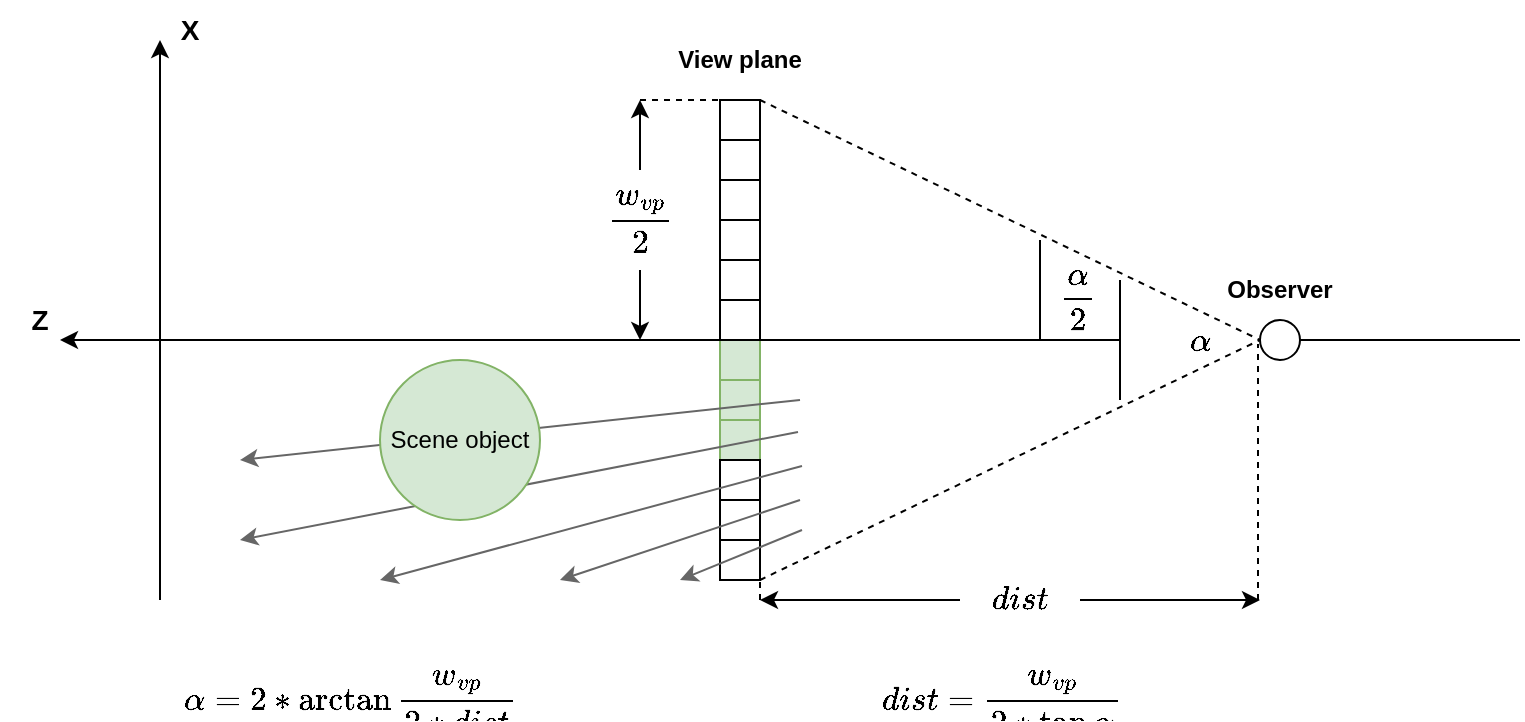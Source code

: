 <mxfile version="16.0.3" type="device"><diagram name="Page-7" id="8vQlUrGyLtH1cw4ifwOq"><mxGraphModel dx="807" dy="897" grid="1" gridSize="10" guides="1" tooltips="1" connect="1" arrows="1" fold="1" page="1" pageScale="1" pageWidth="827" pageHeight="1169" math="1" shadow="0"><root><mxCell id="pG9UYNQ44DHOaBSurp99-0"/><mxCell id="pG9UYNQ44DHOaBSurp99-1" parent="pG9UYNQ44DHOaBSurp99-0"/><mxCell id="pG9UYNQ44DHOaBSurp99-49" value="" style="endArrow=none;html=1;rounded=0;fontSize=14;" parent="pG9UYNQ44DHOaBSurp99-1" target="pG9UYNQ44DHOaBSurp99-48" edge="1"><mxGeometry width="50" height="50" relative="1" as="geometry"><mxPoint x="800" y="200" as="sourcePoint"/><mxPoint x="70" y="200" as="targetPoint"/></mxGeometry></mxCell><mxCell id="pG9UYNQ44DHOaBSurp99-3" value="" style="rounded=0;whiteSpace=wrap;html=1;" parent="pG9UYNQ44DHOaBSurp99-1" vertex="1"><mxGeometry x="400" y="80" width="20" height="20" as="geometry"/></mxCell><mxCell id="pG9UYNQ44DHOaBSurp99-4" value="" style="rounded=0;whiteSpace=wrap;html=1;" parent="pG9UYNQ44DHOaBSurp99-1" vertex="1"><mxGeometry x="400" y="100" width="20" height="20" as="geometry"/></mxCell><mxCell id="pG9UYNQ44DHOaBSurp99-5" value="" style="rounded=0;whiteSpace=wrap;html=1;" parent="pG9UYNQ44DHOaBSurp99-1" vertex="1"><mxGeometry x="400" y="120" width="20" height="20" as="geometry"/></mxCell><mxCell id="pG9UYNQ44DHOaBSurp99-6" value="" style="rounded=0;whiteSpace=wrap;html=1;" parent="pG9UYNQ44DHOaBSurp99-1" vertex="1"><mxGeometry x="400" y="140" width="20" height="20" as="geometry"/></mxCell><mxCell id="pG9UYNQ44DHOaBSurp99-7" value="" style="rounded=0;whiteSpace=wrap;html=1;" parent="pG9UYNQ44DHOaBSurp99-1" vertex="1"><mxGeometry x="400" y="160" width="20" height="20" as="geometry"/></mxCell><mxCell id="pG9UYNQ44DHOaBSurp99-8" value="" style="rounded=0;whiteSpace=wrap;html=1;" parent="pG9UYNQ44DHOaBSurp99-1" vertex="1"><mxGeometry x="400" y="180" width="20" height="20" as="geometry"/></mxCell><mxCell id="pG9UYNQ44DHOaBSurp99-9" value="" style="rounded=0;whiteSpace=wrap;html=1;fillColor=#d5e8d4;strokeColor=#82b366;" parent="pG9UYNQ44DHOaBSurp99-1" vertex="1"><mxGeometry x="400" y="200" width="20" height="20" as="geometry"/></mxCell><mxCell id="pG9UYNQ44DHOaBSurp99-10" value="" style="rounded=0;whiteSpace=wrap;html=1;fillColor=#d5e8d4;strokeColor=#82b366;" parent="pG9UYNQ44DHOaBSurp99-1" vertex="1"><mxGeometry x="400" y="220" width="20" height="20" as="geometry"/></mxCell><mxCell id="pG9UYNQ44DHOaBSurp99-11" value="" style="rounded=0;whiteSpace=wrap;html=1;fillColor=#d5e8d4;strokeColor=#82b366;" parent="pG9UYNQ44DHOaBSurp99-1" vertex="1"><mxGeometry x="400" y="240" width="20" height="20" as="geometry"/></mxCell><mxCell id="pG9UYNQ44DHOaBSurp99-12" value="" style="rounded=0;whiteSpace=wrap;html=1;" parent="pG9UYNQ44DHOaBSurp99-1" vertex="1"><mxGeometry x="400" y="260" width="20" height="20" as="geometry"/></mxCell><mxCell id="pG9UYNQ44DHOaBSurp99-13" value="" style="rounded=0;whiteSpace=wrap;html=1;" parent="pG9UYNQ44DHOaBSurp99-1" vertex="1"><mxGeometry x="400" y="280" width="20" height="20" as="geometry"/></mxCell><mxCell id="pG9UYNQ44DHOaBSurp99-14" value="" style="rounded=0;whiteSpace=wrap;html=1;" parent="pG9UYNQ44DHOaBSurp99-1" vertex="1"><mxGeometry x="400" y="300" width="20" height="20" as="geometry"/></mxCell><mxCell id="pG9UYNQ44DHOaBSurp99-15" value="" style="ellipse;whiteSpace=wrap;html=1;aspect=fixed;" parent="pG9UYNQ44DHOaBSurp99-1" vertex="1"><mxGeometry x="670" y="190" width="20" height="20" as="geometry"/></mxCell><mxCell id="pG9UYNQ44DHOaBSurp99-19" value="" style="endArrow=classic;html=1;rounded=0;startArrow=none;fillColor=#f5f5f5;strokeColor=#666666;" parent="pG9UYNQ44DHOaBSurp99-1" edge="1"><mxGeometry width="50" height="50" relative="1" as="geometry"><mxPoint x="440" y="230" as="sourcePoint"/><mxPoint x="160" y="260" as="targetPoint"/></mxGeometry></mxCell><mxCell id="pG9UYNQ44DHOaBSurp99-20" value="" style="endArrow=classic;html=1;rounded=0;fillColor=#f5f5f5;strokeColor=#666666;" parent="pG9UYNQ44DHOaBSurp99-1" edge="1"><mxGeometry width="50" height="50" relative="1" as="geometry"><mxPoint x="439" y="246" as="sourcePoint"/><mxPoint x="160" y="300" as="targetPoint"/></mxGeometry></mxCell><mxCell id="pG9UYNQ44DHOaBSurp99-23" value="" style="endArrow=classic;html=1;rounded=0;fillColor=#f5f5f5;strokeColor=#666666;" parent="pG9UYNQ44DHOaBSurp99-1" edge="1"><mxGeometry width="50" height="50" relative="1" as="geometry"><mxPoint x="441" y="263" as="sourcePoint"/><mxPoint x="230" y="320" as="targetPoint"/></mxGeometry></mxCell><mxCell id="pG9UYNQ44DHOaBSurp99-24" value="" style="endArrow=classic;html=1;rounded=0;fillColor=#f5f5f5;strokeColor=#666666;" parent="pG9UYNQ44DHOaBSurp99-1" edge="1"><mxGeometry width="50" height="50" relative="1" as="geometry"><mxPoint x="440" y="280" as="sourcePoint"/><mxPoint x="320" y="320" as="targetPoint"/></mxGeometry></mxCell><mxCell id="pG9UYNQ44DHOaBSurp99-27" value="" style="endArrow=classic;html=1;rounded=0;fillColor=#f5f5f5;strokeColor=#666666;" parent="pG9UYNQ44DHOaBSurp99-1" edge="1"><mxGeometry width="50" height="50" relative="1" as="geometry"><mxPoint x="441" y="295" as="sourcePoint"/><mxPoint x="380" y="320" as="targetPoint"/></mxGeometry></mxCell><mxCell id="pG9UYNQ44DHOaBSurp99-29" value="&lt;b&gt;Observer&lt;/b&gt;" style="text;html=1;strokeColor=none;fillColor=none;align=center;verticalAlign=middle;whiteSpace=wrap;rounded=0;dashed=1;" parent="pG9UYNQ44DHOaBSurp99-1" vertex="1"><mxGeometry x="650" y="160" width="60" height="30" as="geometry"/></mxCell><mxCell id="pG9UYNQ44DHOaBSurp99-30" value="&lt;b&gt;View plane&lt;/b&gt;" style="text;html=1;strokeColor=none;fillColor=none;align=center;verticalAlign=middle;whiteSpace=wrap;rounded=0;dashed=1;" parent="pG9UYNQ44DHOaBSurp99-1" vertex="1"><mxGeometry x="375" y="45" width="70" height="30" as="geometry"/></mxCell><mxCell id="pG9UYNQ44DHOaBSurp99-33" value="Scene object" style="ellipse;whiteSpace=wrap;html=1;aspect=fixed;fillColor=#d5e8d4;strokeColor=#82b366;" parent="pG9UYNQ44DHOaBSurp99-1" vertex="1"><mxGeometry x="230" y="210" width="80" height="80" as="geometry"/></mxCell><mxCell id="pG9UYNQ44DHOaBSurp99-37" value="&lt;font size=&quot;1&quot;&gt;&lt;b style=&quot;font-size: 14px&quot;&gt;X&lt;/b&gt;&lt;/font&gt;" style="text;html=1;strokeColor=none;fillColor=none;align=center;verticalAlign=middle;whiteSpace=wrap;rounded=0;" parent="pG9UYNQ44DHOaBSurp99-1" vertex="1"><mxGeometry x="120" y="30" width="30" height="30" as="geometry"/></mxCell><mxCell id="pG9UYNQ44DHOaBSurp99-38" value="" style="endArrow=classic;html=1;rounded=0;" parent="pG9UYNQ44DHOaBSurp99-1" edge="1"><mxGeometry width="50" height="50" relative="1" as="geometry"><mxPoint x="120" y="330" as="sourcePoint"/><mxPoint x="120" y="50" as="targetPoint"/></mxGeometry></mxCell><mxCell id="pG9UYNQ44DHOaBSurp99-39" value="" style="endArrow=classic;html=1;rounded=0;fontSize=14;startArrow=none;" parent="pG9UYNQ44DHOaBSurp99-1" source="pG9UYNQ44DHOaBSurp99-48" edge="1"><mxGeometry width="50" height="50" relative="1" as="geometry"><mxPoint x="800" y="200" as="sourcePoint"/><mxPoint x="70" y="200" as="targetPoint"/></mxGeometry></mxCell><mxCell id="pG9UYNQ44DHOaBSurp99-40" value="&lt;b&gt;Z&lt;/b&gt;" style="text;html=1;strokeColor=none;fillColor=none;align=center;verticalAlign=middle;whiteSpace=wrap;rounded=0;fontSize=14;" parent="pG9UYNQ44DHOaBSurp99-1" vertex="1"><mxGeometry x="40" y="175" width="40" height="30" as="geometry"/></mxCell><mxCell id="pG9UYNQ44DHOaBSurp99-42" value="" style="endArrow=none;dashed=1;html=1;rounded=0;fontSize=14;entryX=0;entryY=0;entryDx=0;entryDy=0;" parent="pG9UYNQ44DHOaBSurp99-1" target="pG9UYNQ44DHOaBSurp99-3" edge="1"><mxGeometry width="50" height="50" relative="1" as="geometry"><mxPoint x="360" y="80" as="sourcePoint"/><mxPoint x="440" y="430" as="targetPoint"/></mxGeometry></mxCell><mxCell id="pG9UYNQ44DHOaBSurp99-43" value="" style="endArrow=none;dashed=1;html=1;rounded=0;fontSize=14;exitX=1;exitY=0;exitDx=0;exitDy=0;" parent="pG9UYNQ44DHOaBSurp99-1" source="pG9UYNQ44DHOaBSurp99-3" edge="1"><mxGeometry width="50" height="50" relative="1" as="geometry"><mxPoint x="120" y="90" as="sourcePoint"/><mxPoint x="670" y="200" as="targetPoint"/></mxGeometry></mxCell><mxCell id="pG9UYNQ44DHOaBSurp99-45" value="&lt;div&gt;$$\alpha = 2 * \arctan{ \frac{w_{vp}}{2 * dist}}$$&lt;/div&gt;" style="text;html=1;align=center;verticalAlign=middle;resizable=0;points=[];autosize=1;strokeColor=none;fillColor=none;fontSize=14;" parent="pG9UYNQ44DHOaBSurp99-1" vertex="1"><mxGeometry x="60" y="370" width="310" height="20" as="geometry"/></mxCell><mxCell id="pG9UYNQ44DHOaBSurp99-46" value="" style="endArrow=none;html=1;rounded=0;fontSize=14;" parent="pG9UYNQ44DHOaBSurp99-1" edge="1"><mxGeometry width="50" height="50" relative="1" as="geometry"><mxPoint x="600" y="230" as="sourcePoint"/><mxPoint x="600" y="170" as="targetPoint"/></mxGeometry></mxCell><mxCell id="pG9UYNQ44DHOaBSurp99-47" value="" style="endArrow=none;dashed=1;html=1;rounded=0;fontSize=14;exitX=1;exitY=1;exitDx=0;exitDy=0;entryX=0;entryY=0.5;entryDx=0;entryDy=0;" parent="pG9UYNQ44DHOaBSurp99-1" source="pG9UYNQ44DHOaBSurp99-14" target="pG9UYNQ44DHOaBSurp99-15" edge="1"><mxGeometry width="50" height="50" relative="1" as="geometry"><mxPoint x="390" y="480" as="sourcePoint"/><mxPoint x="440" y="430" as="targetPoint"/></mxGeometry></mxCell><mxCell id="pG9UYNQ44DHOaBSurp99-48" value="&lt;div&gt;$$\alpha$$&lt;/div&gt;" style="text;html=1;align=center;verticalAlign=middle;resizable=0;points=[];autosize=1;strokeColor=none;fillColor=none;fontSize=14;" parent="pG9UYNQ44DHOaBSurp99-1" vertex="1"><mxGeometry x="600" y="190" width="80" height="20" as="geometry"/></mxCell><mxCell id="pG9UYNQ44DHOaBSurp99-50" value="" style="endArrow=none;html=1;rounded=0;fontSize=14;" parent="pG9UYNQ44DHOaBSurp99-1" edge="1"><mxGeometry width="50" height="50" relative="1" as="geometry"><mxPoint x="560" y="200" as="sourcePoint"/><mxPoint x="560" y="150" as="targetPoint"/></mxGeometry></mxCell><mxCell id="pG9UYNQ44DHOaBSurp99-52" value="$$\frac{\alpha}{2}$$" style="text;html=1;strokeColor=none;fillColor=none;align=center;verticalAlign=middle;whiteSpace=wrap;rounded=0;fontSize=14;" parent="pG9UYNQ44DHOaBSurp99-1" vertex="1"><mxGeometry x="549" y="165" width="60" height="30" as="geometry"/></mxCell><mxCell id="pG9UYNQ44DHOaBSurp99-53" value="" style="endArrow=none;dashed=1;html=1;rounded=0;fontSize=14;entryX=1;entryY=1;entryDx=0;entryDy=0;" parent="pG9UYNQ44DHOaBSurp99-1" target="pG9UYNQ44DHOaBSurp99-14" edge="1"><mxGeometry width="50" height="50" relative="1" as="geometry"><mxPoint x="420" y="330" as="sourcePoint"/><mxPoint x="440" y="430" as="targetPoint"/></mxGeometry></mxCell><mxCell id="pG9UYNQ44DHOaBSurp99-54" value="" style="endArrow=none;dashed=1;html=1;rounded=0;fontSize=14;" parent="pG9UYNQ44DHOaBSurp99-1" edge="1"><mxGeometry width="50" height="50" relative="1" as="geometry"><mxPoint x="669" y="330" as="sourcePoint"/><mxPoint x="669" y="202" as="targetPoint"/></mxGeometry></mxCell><mxCell id="pG9UYNQ44DHOaBSurp99-55" value="" style="endArrow=classic;startArrow=none;html=1;rounded=0;fontSize=14;" parent="pG9UYNQ44DHOaBSurp99-1" source="pG9UYNQ44DHOaBSurp99-56" edge="1"><mxGeometry width="50" height="50" relative="1" as="geometry"><mxPoint x="420" y="330" as="sourcePoint"/><mxPoint x="670" y="330" as="targetPoint"/></mxGeometry></mxCell><mxCell id="pG9UYNQ44DHOaBSurp99-56" value="$$dist$$" style="text;html=1;strokeColor=none;fillColor=none;align=center;verticalAlign=middle;whiteSpace=wrap;rounded=0;fontSize=14;" parent="pG9UYNQ44DHOaBSurp99-1" vertex="1"><mxGeometry x="520" y="320" width="60" height="20" as="geometry"/></mxCell><mxCell id="pG9UYNQ44DHOaBSurp99-57" value="" style="endArrow=none;startArrow=classic;html=1;rounded=0;fontSize=14;" parent="pG9UYNQ44DHOaBSurp99-1" target="pG9UYNQ44DHOaBSurp99-56" edge="1"><mxGeometry width="50" height="50" relative="1" as="geometry"><mxPoint x="420" y="330" as="sourcePoint"/><mxPoint x="670" y="330" as="targetPoint"/></mxGeometry></mxCell><mxCell id="pG9UYNQ44DHOaBSurp99-58" value="" style="endArrow=classic;startArrow=none;html=1;rounded=0;fontSize=14;" parent="pG9UYNQ44DHOaBSurp99-1" source="pG9UYNQ44DHOaBSurp99-59" edge="1"><mxGeometry width="50" height="50" relative="1" as="geometry"><mxPoint x="360" y="200" as="sourcePoint"/><mxPoint x="360" y="80" as="targetPoint"/></mxGeometry></mxCell><mxCell id="pG9UYNQ44DHOaBSurp99-59" value="$$\frac{w_{vp}}{2}$$" style="text;html=1;strokeColor=none;fillColor=none;align=center;verticalAlign=middle;whiteSpace=wrap;rounded=0;fontSize=14;" parent="pG9UYNQ44DHOaBSurp99-1" vertex="1"><mxGeometry x="330" y="115" width="60" height="50" as="geometry"/></mxCell><mxCell id="pG9UYNQ44DHOaBSurp99-60" value="" style="endArrow=none;startArrow=classic;html=1;rounded=0;fontSize=14;" parent="pG9UYNQ44DHOaBSurp99-1" target="pG9UYNQ44DHOaBSurp99-59" edge="1"><mxGeometry width="50" height="50" relative="1" as="geometry"><mxPoint x="360" y="200" as="sourcePoint"/><mxPoint x="360" y="80" as="targetPoint"/></mxGeometry></mxCell><mxCell id="pG9UYNQ44DHOaBSurp99-61" value="&lt;div&gt;$$dist = \frac{w_{vp}}{2 * \tan{\alpha}}$$&lt;/div&gt;" style="text;html=1;align=center;verticalAlign=middle;resizable=0;points=[];autosize=1;strokeColor=none;fillColor=none;fontSize=14;" parent="pG9UYNQ44DHOaBSurp99-1" vertex="1"><mxGeometry x="410" y="370" width="260" height="20" as="geometry"/></mxCell></root></mxGraphModel></diagram></mxfile>